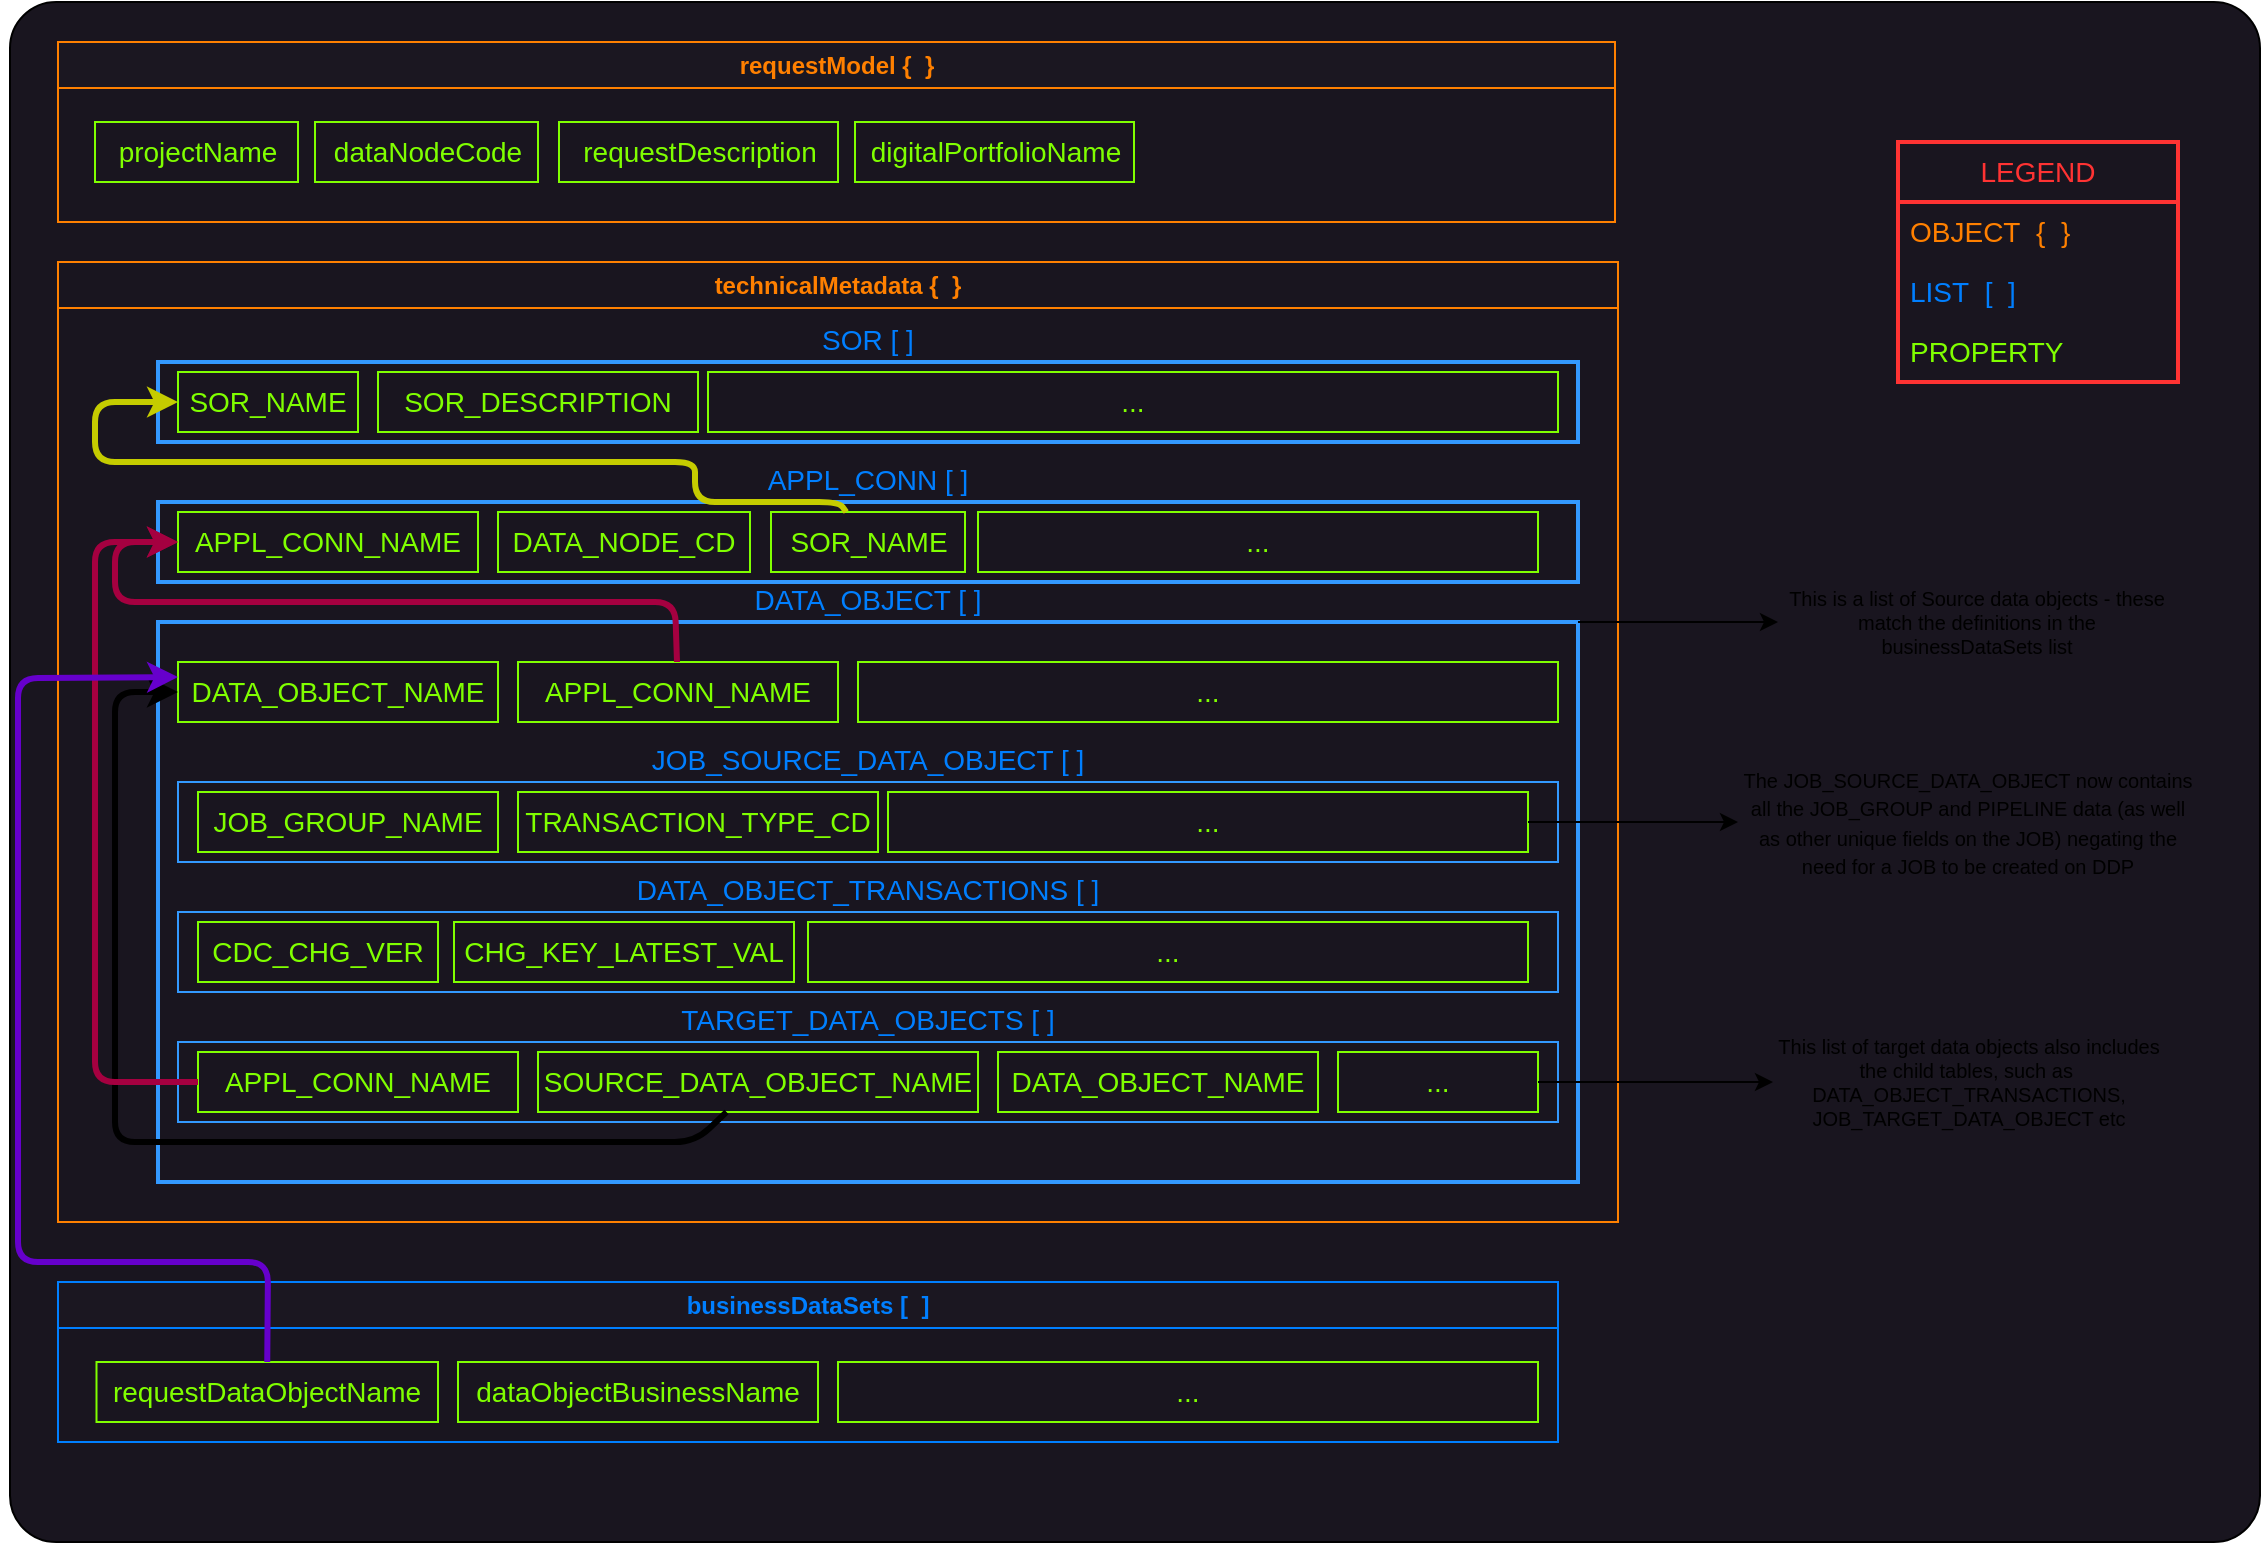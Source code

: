 <mxfile>
    <diagram id="x8N3-J-SYXsr0gWPbUn-" name="Page-1">
        <mxGraphModel dx="1145" dy="612" grid="1" gridSize="10" guides="1" tooltips="1" connect="1" arrows="1" fold="1" page="1" pageScale="1" pageWidth="827" pageHeight="1169" math="0" shadow="0">
            <root>
                <mxCell id="0"/>
                <mxCell id="1" parent="0"/>
                <mxCell id="2" value="" style="rounded=1;whiteSpace=wrap;html=1;arcSize=3;movable=1;resizable=1;rotatable=1;deletable=1;editable=1;connectable=1;fillColor=#19151F;" parent="1" vertex="1">
                    <mxGeometry x="36" y="140" width="1125" height="770" as="geometry"/>
                </mxCell>
                <mxCell id="4" value="technicalMetadata {&amp;nbsp; }" style="swimlane;whiteSpace=wrap;html=1;strokeColor=#FF8000;fontColor=#FF8000;fillColor=#19151F;" parent="1" vertex="1">
                    <mxGeometry x="60" y="270" width="780" height="480" as="geometry">
                        <mxRectangle x="60" y="270" width="180" height="30" as="alternateBounds"/>
                    </mxGeometry>
                </mxCell>
                <mxCell id="6" value="SOR [ ]" style="rounded=0;whiteSpace=wrap;fillColor=none;fontColor=#007FFF;strokeColor=#3399FF;labelPosition=center;verticalLabelPosition=top;align=center;verticalAlign=bottom;spacingLeft=0;html=1;fontSize=14;strokeWidth=2;" parent="4" vertex="1">
                    <mxGeometry x="50" y="50" width="710" height="40" as="geometry"/>
                </mxCell>
                <mxCell id="17" value="SOR_NAME" style="text;html=1;strokeColor=#80FF00;fillColor=none;align=center;verticalAlign=middle;whiteSpace=wrap;rounded=0;fontSize=14;fontColor=#80FF00;" parent="4" vertex="1">
                    <mxGeometry x="60" y="55" width="90" height="30" as="geometry"/>
                </mxCell>
                <mxCell id="20" value="SOR_DESCRIPTION" style="text;html=1;strokeColor=#80FF00;fillColor=none;align=center;verticalAlign=middle;whiteSpace=wrap;rounded=0;fontSize=14;fontColor=#80FF00;" parent="4" vertex="1">
                    <mxGeometry x="160" y="55" width="160" height="30" as="geometry"/>
                </mxCell>
                <mxCell id="21" value="..." style="text;html=1;strokeColor=#80FF00;fillColor=none;align=center;verticalAlign=middle;whiteSpace=wrap;rounded=0;fontSize=14;fontColor=#80FF00;" parent="4" vertex="1">
                    <mxGeometry x="325" y="55" width="425" height="30" as="geometry"/>
                </mxCell>
                <mxCell id="28" value="DATA_OBJECT [ ]" style="rounded=0;whiteSpace=wrap;fillColor=none;fontColor=#007FFF;strokeColor=#3399FF;labelPosition=center;verticalLabelPosition=top;align=center;verticalAlign=bottom;spacingLeft=0;html=1;fontSize=14;strokeWidth=2;" parent="4" vertex="1">
                    <mxGeometry x="50" y="180" width="710" height="280" as="geometry"/>
                </mxCell>
                <mxCell id="43" value="TARGET_DATA_OBJECTS [ ]" style="rounded=0;whiteSpace=wrap;fillColor=none;fontColor=#007FFF;strokeColor=#3399FF;labelPosition=center;verticalLabelPosition=top;align=center;verticalAlign=bottom;spacingLeft=0;html=1;fontSize=14;" parent="4" vertex="1">
                    <mxGeometry x="60" y="390" width="690" height="40" as="geometry"/>
                </mxCell>
                <mxCell id="44" value="APPL_CONN_NAME" style="text;html=1;strokeColor=#80FF00;fillColor=none;align=center;verticalAlign=middle;whiteSpace=wrap;rounded=0;fontSize=14;fontColor=#80FF00;" parent="4" vertex="1">
                    <mxGeometry x="70" y="395" width="160" height="30" as="geometry"/>
                </mxCell>
                <mxCell id="45" value="SOURCE_DATA_OBJECT_NAME" style="text;html=1;strokeColor=#80FF00;fillColor=none;align=center;verticalAlign=middle;whiteSpace=wrap;rounded=0;fontSize=14;fontColor=#80FF00;" parent="4" vertex="1">
                    <mxGeometry x="240" y="395" width="220" height="30" as="geometry"/>
                </mxCell>
                <mxCell id="46" value="..." style="text;html=1;strokeColor=#80FF00;fillColor=none;align=center;verticalAlign=middle;whiteSpace=wrap;rounded=0;fontSize=14;fontColor=#80FF00;" parent="4" vertex="1">
                    <mxGeometry x="640" y="395" width="100" height="30" as="geometry"/>
                </mxCell>
                <mxCell id="30" value="DATA_OBJECT_NAME" style="text;html=1;strokeColor=#80FF00;fillColor=none;align=center;verticalAlign=middle;whiteSpace=wrap;rounded=0;fontSize=14;fontColor=#80FF00;" parent="4" vertex="1">
                    <mxGeometry x="60" y="200" width="160" height="30" as="geometry"/>
                </mxCell>
                <mxCell id="49" style="edgeStyle=none;html=1;entryX=0;entryY=0.5;entryDx=0;entryDy=0;strokeWidth=3;fontSize=14;fontColor=#FF8000;" parent="4" source="45" target="30" edge="1">
                    <mxGeometry relative="1" as="geometry">
                        <Array as="points">
                            <mxPoint x="318.5" y="440"/>
                            <mxPoint x="28.5" y="440"/>
                            <mxPoint x="28.5" y="215"/>
                        </Array>
                    </mxGeometry>
                </mxCell>
                <mxCell id="31" value="APPL_CONN_NAME" style="text;html=1;strokeColor=#80FF00;fillColor=none;align=center;verticalAlign=middle;whiteSpace=wrap;rounded=0;fontSize=14;fontColor=#80FF00;" parent="4" vertex="1">
                    <mxGeometry x="230" y="200" width="160" height="30" as="geometry"/>
                </mxCell>
                <mxCell id="22" value="APPL_CONN [ ]" style="rounded=0;whiteSpace=wrap;fillColor=none;fontColor=#007FFF;strokeColor=#3399FF;labelPosition=center;verticalLabelPosition=top;align=center;verticalAlign=bottom;spacingLeft=0;html=1;fontSize=14;strokeWidth=2;" parent="4" vertex="1">
                    <mxGeometry x="50" y="120" width="710" height="40" as="geometry"/>
                </mxCell>
                <mxCell id="23" value="APPL_CONN_NAME" style="text;html=1;strokeColor=#80FF00;fillColor=none;align=center;verticalAlign=middle;whiteSpace=wrap;rounded=0;fontSize=14;fontColor=#80FF00;" parent="4" vertex="1">
                    <mxGeometry x="60" y="125" width="150" height="30" as="geometry"/>
                </mxCell>
                <mxCell id="48" style="edgeStyle=none;html=1;entryX=0;entryY=0.5;entryDx=0;entryDy=0;fontSize=14;fontColor=#FF8000;fillColor=#d80073;strokeColor=#A50040;strokeWidth=3;" parent="4" source="44" target="23" edge="1">
                    <mxGeometry relative="1" as="geometry">
                        <Array as="points">
                            <mxPoint x="18.5" y="410"/>
                            <mxPoint x="18.5" y="260"/>
                            <mxPoint x="18.5" y="140"/>
                        </Array>
                    </mxGeometry>
                </mxCell>
                <mxCell id="50" value="" style="edgeStyle=none;html=1;strokeWidth=3;fontSize=14;fontColor=#FF8000;entryX=0;entryY=0.5;entryDx=0;entryDy=0;fillColor=#d80073;strokeColor=#A50040;" parent="4" source="31" target="23" edge="1">
                    <mxGeometry relative="1" as="geometry">
                        <Array as="points">
                            <mxPoint x="308.5" y="170"/>
                            <mxPoint x="88.5" y="170"/>
                            <mxPoint x="28.5" y="170"/>
                            <mxPoint x="28.5" y="140"/>
                        </Array>
                    </mxGeometry>
                </mxCell>
                <mxCell id="24" value="DATA_NODE_CD" style="text;html=1;strokeColor=#80FF00;fillColor=none;align=center;verticalAlign=middle;whiteSpace=wrap;rounded=0;fontSize=14;fontColor=#80FF00;" parent="4" vertex="1">
                    <mxGeometry x="220" y="125" width="126" height="30" as="geometry"/>
                </mxCell>
                <mxCell id="25" value="SOR_NAME" style="text;html=1;strokeColor=#80FF00;fillColor=none;align=center;verticalAlign=middle;whiteSpace=wrap;rounded=0;fontSize=14;fontColor=#80FF00;" parent="4" vertex="1">
                    <mxGeometry x="356.5" y="125" width="97" height="30" as="geometry"/>
                </mxCell>
                <mxCell id="54" style="edgeStyle=none;html=1;entryX=0;entryY=0.5;entryDx=0;entryDy=0;strokeWidth=3;fontSize=14;fontColor=#FF8000;strokeColor=#C5CC00;fillColor=#1D1D12;" parent="4" source="25" target="17" edge="1">
                    <mxGeometry relative="1" as="geometry">
                        <Array as="points">
                            <mxPoint x="390.5" y="120"/>
                            <mxPoint x="318.5" y="120"/>
                            <mxPoint x="318.5" y="100"/>
                            <mxPoint x="18.5" y="100"/>
                            <mxPoint x="18.5" y="70"/>
                        </Array>
                    </mxGeometry>
                </mxCell>
                <mxCell id="27" value="..." style="text;html=1;strokeColor=#80FF00;fillColor=none;align=center;verticalAlign=middle;whiteSpace=wrap;rounded=0;fontSize=14;fontColor=#80FF00;" parent="4" vertex="1">
                    <mxGeometry x="460" y="125" width="280" height="30" as="geometry"/>
                </mxCell>
                <mxCell id="32" value="..." style="text;html=1;strokeColor=#80FF00;fillColor=none;align=center;verticalAlign=middle;whiteSpace=wrap;rounded=0;fontSize=14;fontColor=#80FF00;" parent="4" vertex="1">
                    <mxGeometry x="400" y="200" width="350" height="30" as="geometry"/>
                </mxCell>
                <mxCell id="33" value="JOB_SOURCE_DATA_OBJECT [ ]" style="rounded=0;whiteSpace=wrap;fillColor=none;fontColor=#007FFF;strokeColor=#3399FF;labelPosition=center;verticalLabelPosition=top;align=center;verticalAlign=bottom;spacingLeft=0;html=1;fontSize=14;" parent="4" vertex="1">
                    <mxGeometry x="60" y="260" width="690" height="40" as="geometry"/>
                </mxCell>
                <mxCell id="34" value="JOB_GROUP_NAME" style="text;html=1;strokeColor=#80FF00;fillColor=none;align=center;verticalAlign=middle;whiteSpace=wrap;rounded=0;fontSize=14;fontColor=#80FF00;" parent="4" vertex="1">
                    <mxGeometry x="70" y="265" width="150" height="30" as="geometry"/>
                </mxCell>
                <mxCell id="35" value="TRANSACTION_TYPE_CD" style="text;html=1;strokeColor=#80FF00;fillColor=none;align=center;verticalAlign=middle;whiteSpace=wrap;rounded=0;fontSize=14;fontColor=#80FF00;" parent="4" vertex="1">
                    <mxGeometry x="230" y="265" width="180" height="30" as="geometry"/>
                </mxCell>
                <mxCell id="36" value="..." style="text;html=1;strokeColor=#80FF00;fillColor=none;align=center;verticalAlign=middle;whiteSpace=wrap;rounded=0;fontSize=14;fontColor=#80FF00;" parent="4" vertex="1">
                    <mxGeometry x="415" y="265" width="320" height="30" as="geometry"/>
                </mxCell>
                <mxCell id="37" value="DATA_OBJECT_TRANSACTIONS [ ]" style="rounded=0;whiteSpace=wrap;fillColor=none;fontColor=#007FFF;strokeColor=#3399FF;labelPosition=center;verticalLabelPosition=top;align=center;verticalAlign=bottom;spacingLeft=0;html=1;fontSize=14;" parent="4" vertex="1">
                    <mxGeometry x="60" y="325" width="690" height="40" as="geometry"/>
                </mxCell>
                <mxCell id="38" value="CDC_CHG_VER" style="text;html=1;strokeColor=#80FF00;fillColor=none;align=center;verticalAlign=middle;whiteSpace=wrap;rounded=0;fontSize=14;fontColor=#80FF00;" parent="4" vertex="1">
                    <mxGeometry x="70" y="330" width="120" height="30" as="geometry"/>
                </mxCell>
                <mxCell id="39" value="CHG_KEY_LATEST_VAL" style="text;html=1;strokeColor=#80FF00;fillColor=none;align=center;verticalAlign=middle;whiteSpace=wrap;rounded=0;fontSize=14;fontColor=#80FF00;" parent="4" vertex="1">
                    <mxGeometry x="198" y="330" width="170" height="30" as="geometry"/>
                </mxCell>
                <mxCell id="42" value="..." style="text;html=1;strokeColor=#80FF00;fillColor=none;align=center;verticalAlign=middle;whiteSpace=wrap;rounded=0;fontSize=14;fontColor=#80FF00;" parent="4" vertex="1">
                    <mxGeometry x="375" y="330" width="360" height="30" as="geometry"/>
                </mxCell>
                <mxCell id="86" value="DATA_OBJECT_NAME" style="text;html=1;strokeColor=#80FF00;fillColor=none;align=center;verticalAlign=middle;whiteSpace=wrap;rounded=0;fontSize=14;fontColor=#80FF00;" vertex="1" parent="4">
                    <mxGeometry x="470" y="395" width="160" height="30" as="geometry"/>
                </mxCell>
                <mxCell id="8" value="&lt;font color=&quot;#ff8000&quot;&gt;requestModel {&amp;nbsp; }&lt;/font&gt;" style="swimlane;whiteSpace=wrap;html=1;strokeColor=#FF8000;fillColor=#1B1721;" parent="1" vertex="1">
                    <mxGeometry x="60" y="160" width="778.5" height="90" as="geometry">
                        <mxRectangle x="60" y="160" width="140" height="30" as="alternateBounds"/>
                    </mxGeometry>
                </mxCell>
                <mxCell id="60" value="projectName" style="text;html=1;strokeColor=#80FF00;fillColor=none;align=center;verticalAlign=middle;whiteSpace=wrap;rounded=0;fontSize=14;fontColor=#80FF00;" parent="8" vertex="1">
                    <mxGeometry x="18.5" y="40" width="101.5" height="30" as="geometry"/>
                </mxCell>
                <mxCell id="61" value="dataNodeCode" style="text;html=1;strokeColor=#80FF00;fillColor=none;align=center;verticalAlign=middle;whiteSpace=wrap;rounded=0;fontSize=14;fontColor=#80FF00;" parent="8" vertex="1">
                    <mxGeometry x="128.5" y="40" width="111.5" height="30" as="geometry"/>
                </mxCell>
                <mxCell id="65" value="requestDescription" style="text;html=1;strokeColor=#80FF00;fillColor=none;align=center;verticalAlign=middle;whiteSpace=wrap;rounded=0;fontSize=14;fontColor=#80FF00;" parent="8" vertex="1">
                    <mxGeometry x="250.5" y="40" width="139.5" height="30" as="geometry"/>
                </mxCell>
                <mxCell id="70" value="digitalPortfolioName" style="text;html=1;strokeColor=#80FF00;fillColor=none;align=center;verticalAlign=middle;whiteSpace=wrap;rounded=0;fontSize=14;fontColor=#80FF00;" parent="8" vertex="1">
                    <mxGeometry x="398.5" y="40" width="139.5" height="30" as="geometry"/>
                </mxCell>
                <mxCell id="11" value="businessDataSets [&amp;nbsp; ]" style="swimlane;whiteSpace=wrap;html=1;strokeColor=#007FFF;fontColor=#007FFF;fillColor=#1B1721;" parent="1" vertex="1">
                    <mxGeometry x="60" y="780" width="750" height="80" as="geometry">
                        <mxRectangle x="60" y="780" width="210" height="30" as="alternateBounds"/>
                    </mxGeometry>
                </mxCell>
                <mxCell id="72" value="requestDataObjectName" style="text;html=1;strokeColor=#80FF00;fillColor=none;align=center;verticalAlign=middle;whiteSpace=wrap;rounded=0;fontSize=14;fontColor=#80FF00;" parent="11" vertex="1">
                    <mxGeometry x="19.25" y="40" width="170.75" height="30" as="geometry"/>
                </mxCell>
                <mxCell id="74" value="dataObjectBusinessName" style="text;html=1;strokeColor=#80FF00;fillColor=none;align=center;verticalAlign=middle;whiteSpace=wrap;rounded=0;fontSize=14;fontColor=#80FF00;" parent="11" vertex="1">
                    <mxGeometry x="200" y="40" width="180" height="30" as="geometry"/>
                </mxCell>
                <mxCell id="76" value="..." style="text;html=1;strokeColor=#80FF00;fillColor=none;align=center;verticalAlign=middle;whiteSpace=wrap;rounded=0;fontSize=14;fontColor=#80FF00;" parent="11" vertex="1">
                    <mxGeometry x="390" y="40" width="350" height="30" as="geometry"/>
                </mxCell>
                <mxCell id="56" value="LEGEND" style="swimlane;fontStyle=0;childLayout=stackLayout;horizontal=1;startSize=30;horizontalStack=0;resizeParent=1;resizeParentMax=0;resizeLast=0;collapsible=1;marginBottom=0;whiteSpace=wrap;html=1;strokeColor=#FF3333;strokeWidth=2;fontSize=14;fontColor=#FF3333;fillColor=none;" parent="1" vertex="1">
                    <mxGeometry x="980" y="210" width="140" height="120" as="geometry">
                        <mxRectangle x="990" y="210" width="100" height="30" as="alternateBounds"/>
                    </mxGeometry>
                </mxCell>
                <mxCell id="57" value="OBJECT&amp;nbsp; {&amp;nbsp; }" style="text;strokeColor=none;fillColor=none;align=left;verticalAlign=middle;spacingLeft=4;spacingRight=4;overflow=hidden;points=[[0,0.5],[1,0.5]];portConstraint=eastwest;rotatable=0;whiteSpace=wrap;html=1;strokeWidth=2;fontSize=14;fontColor=#FF8000;" parent="56" vertex="1">
                    <mxGeometry y="30" width="140" height="30" as="geometry"/>
                </mxCell>
                <mxCell id="58" value="LIST&amp;nbsp; [&amp;nbsp; ]" style="text;strokeColor=none;fillColor=none;align=left;verticalAlign=middle;spacingLeft=4;spacingRight=4;overflow=hidden;points=[[0,0.5],[1,0.5]];portConstraint=eastwest;rotatable=0;whiteSpace=wrap;html=1;strokeWidth=2;fontSize=14;fontColor=#007FFF;" parent="56" vertex="1">
                    <mxGeometry y="60" width="140" height="30" as="geometry"/>
                </mxCell>
                <mxCell id="59" value="PROPERTY" style="text;strokeColor=none;fillColor=none;align=left;verticalAlign=middle;spacingLeft=4;spacingRight=4;overflow=hidden;points=[[0,0.5],[1,0.5]];portConstraint=eastwest;rotatable=0;whiteSpace=wrap;html=1;strokeWidth=2;fontSize=14;fontColor=#80FF00;" parent="56" vertex="1">
                    <mxGeometry y="90" width="140" height="30" as="geometry"/>
                </mxCell>
                <mxCell id="75" style="edgeStyle=none;html=1;entryX=0;entryY=0.25;entryDx=0;entryDy=0;strokeColor=#6600CC;strokeWidth=3;fontSize=14;fontColor=#007FFF;exitX=0.5;exitY=0;exitDx=0;exitDy=0;" parent="1" source="72" target="30" edge="1">
                    <mxGeometry relative="1" as="geometry">
                        <mxPoint x="345.288" y="820" as="sourcePoint"/>
                        <Array as="points">
                            <mxPoint x="165" y="770"/>
                            <mxPoint x="40" y="770"/>
                            <mxPoint x="40" y="560"/>
                            <mxPoint x="40" y="478"/>
                        </Array>
                    </mxGeometry>
                </mxCell>
                <mxCell id="79" value="&lt;font style=&quot;font-size: 10px;&quot;&gt;The JOB_SOURCE_DATA_OBJECT now contains all the JOB_GROUP and PIPELINE data (as well as other unique fields on the JOB) negating the need for a JOB to be created on DDP&lt;/font&gt;" style="text;html=1;strokeColor=none;fillColor=none;align=center;verticalAlign=middle;whiteSpace=wrap;rounded=0;" vertex="1" parent="1">
                    <mxGeometry x="900" y="495" width="230" height="110" as="geometry"/>
                </mxCell>
                <mxCell id="80" style="edgeStyle=none;html=1;exitX=1;exitY=0.5;exitDx=0;exitDy=0;entryX=0;entryY=0.5;entryDx=0;entryDy=0;" edge="1" parent="1" source="36" target="79">
                    <mxGeometry relative="1" as="geometry"/>
                </mxCell>
                <mxCell id="82" value="This list of target data objects also includes the child tables, such as&amp;nbsp; DATA_OBJECT_TRANSACTIONS, JOB_TARGET_DATA_OBJECT etc" style="text;html=1;strokeColor=none;fillColor=none;align=center;verticalAlign=middle;whiteSpace=wrap;rounded=0;fontSize=10;" vertex="1" parent="1">
                    <mxGeometry x="917.5" y="645" width="195" height="70" as="geometry"/>
                </mxCell>
                <mxCell id="83" style="edgeStyle=none;html=1;exitX=1;exitY=0.5;exitDx=0;exitDy=0;fontSize=10;entryX=0;entryY=0.5;entryDx=0;entryDy=0;" edge="1" parent="1" source="46" target="82">
                    <mxGeometry relative="1" as="geometry"/>
                </mxCell>
                <mxCell id="84" style="edgeStyle=none;html=1;exitX=1;exitY=0;exitDx=0;exitDy=0;fontSize=10;entryX=0;entryY=0.5;entryDx=0;entryDy=0;" edge="1" parent="1" source="28" target="85">
                    <mxGeometry relative="1" as="geometry">
                        <mxPoint x="980" y="400" as="targetPoint"/>
                    </mxGeometry>
                </mxCell>
                <mxCell id="85" value="This is a list of Source data objects - these match the definitions in the businessDataSets list" style="text;html=1;strokeColor=none;fillColor=none;align=center;verticalAlign=middle;whiteSpace=wrap;rounded=0;fontSize=10;" vertex="1" parent="1">
                    <mxGeometry x="920" y="420" width="198.75" height="60" as="geometry"/>
                </mxCell>
            </root>
        </mxGraphModel>
    </diagram>
</mxfile>